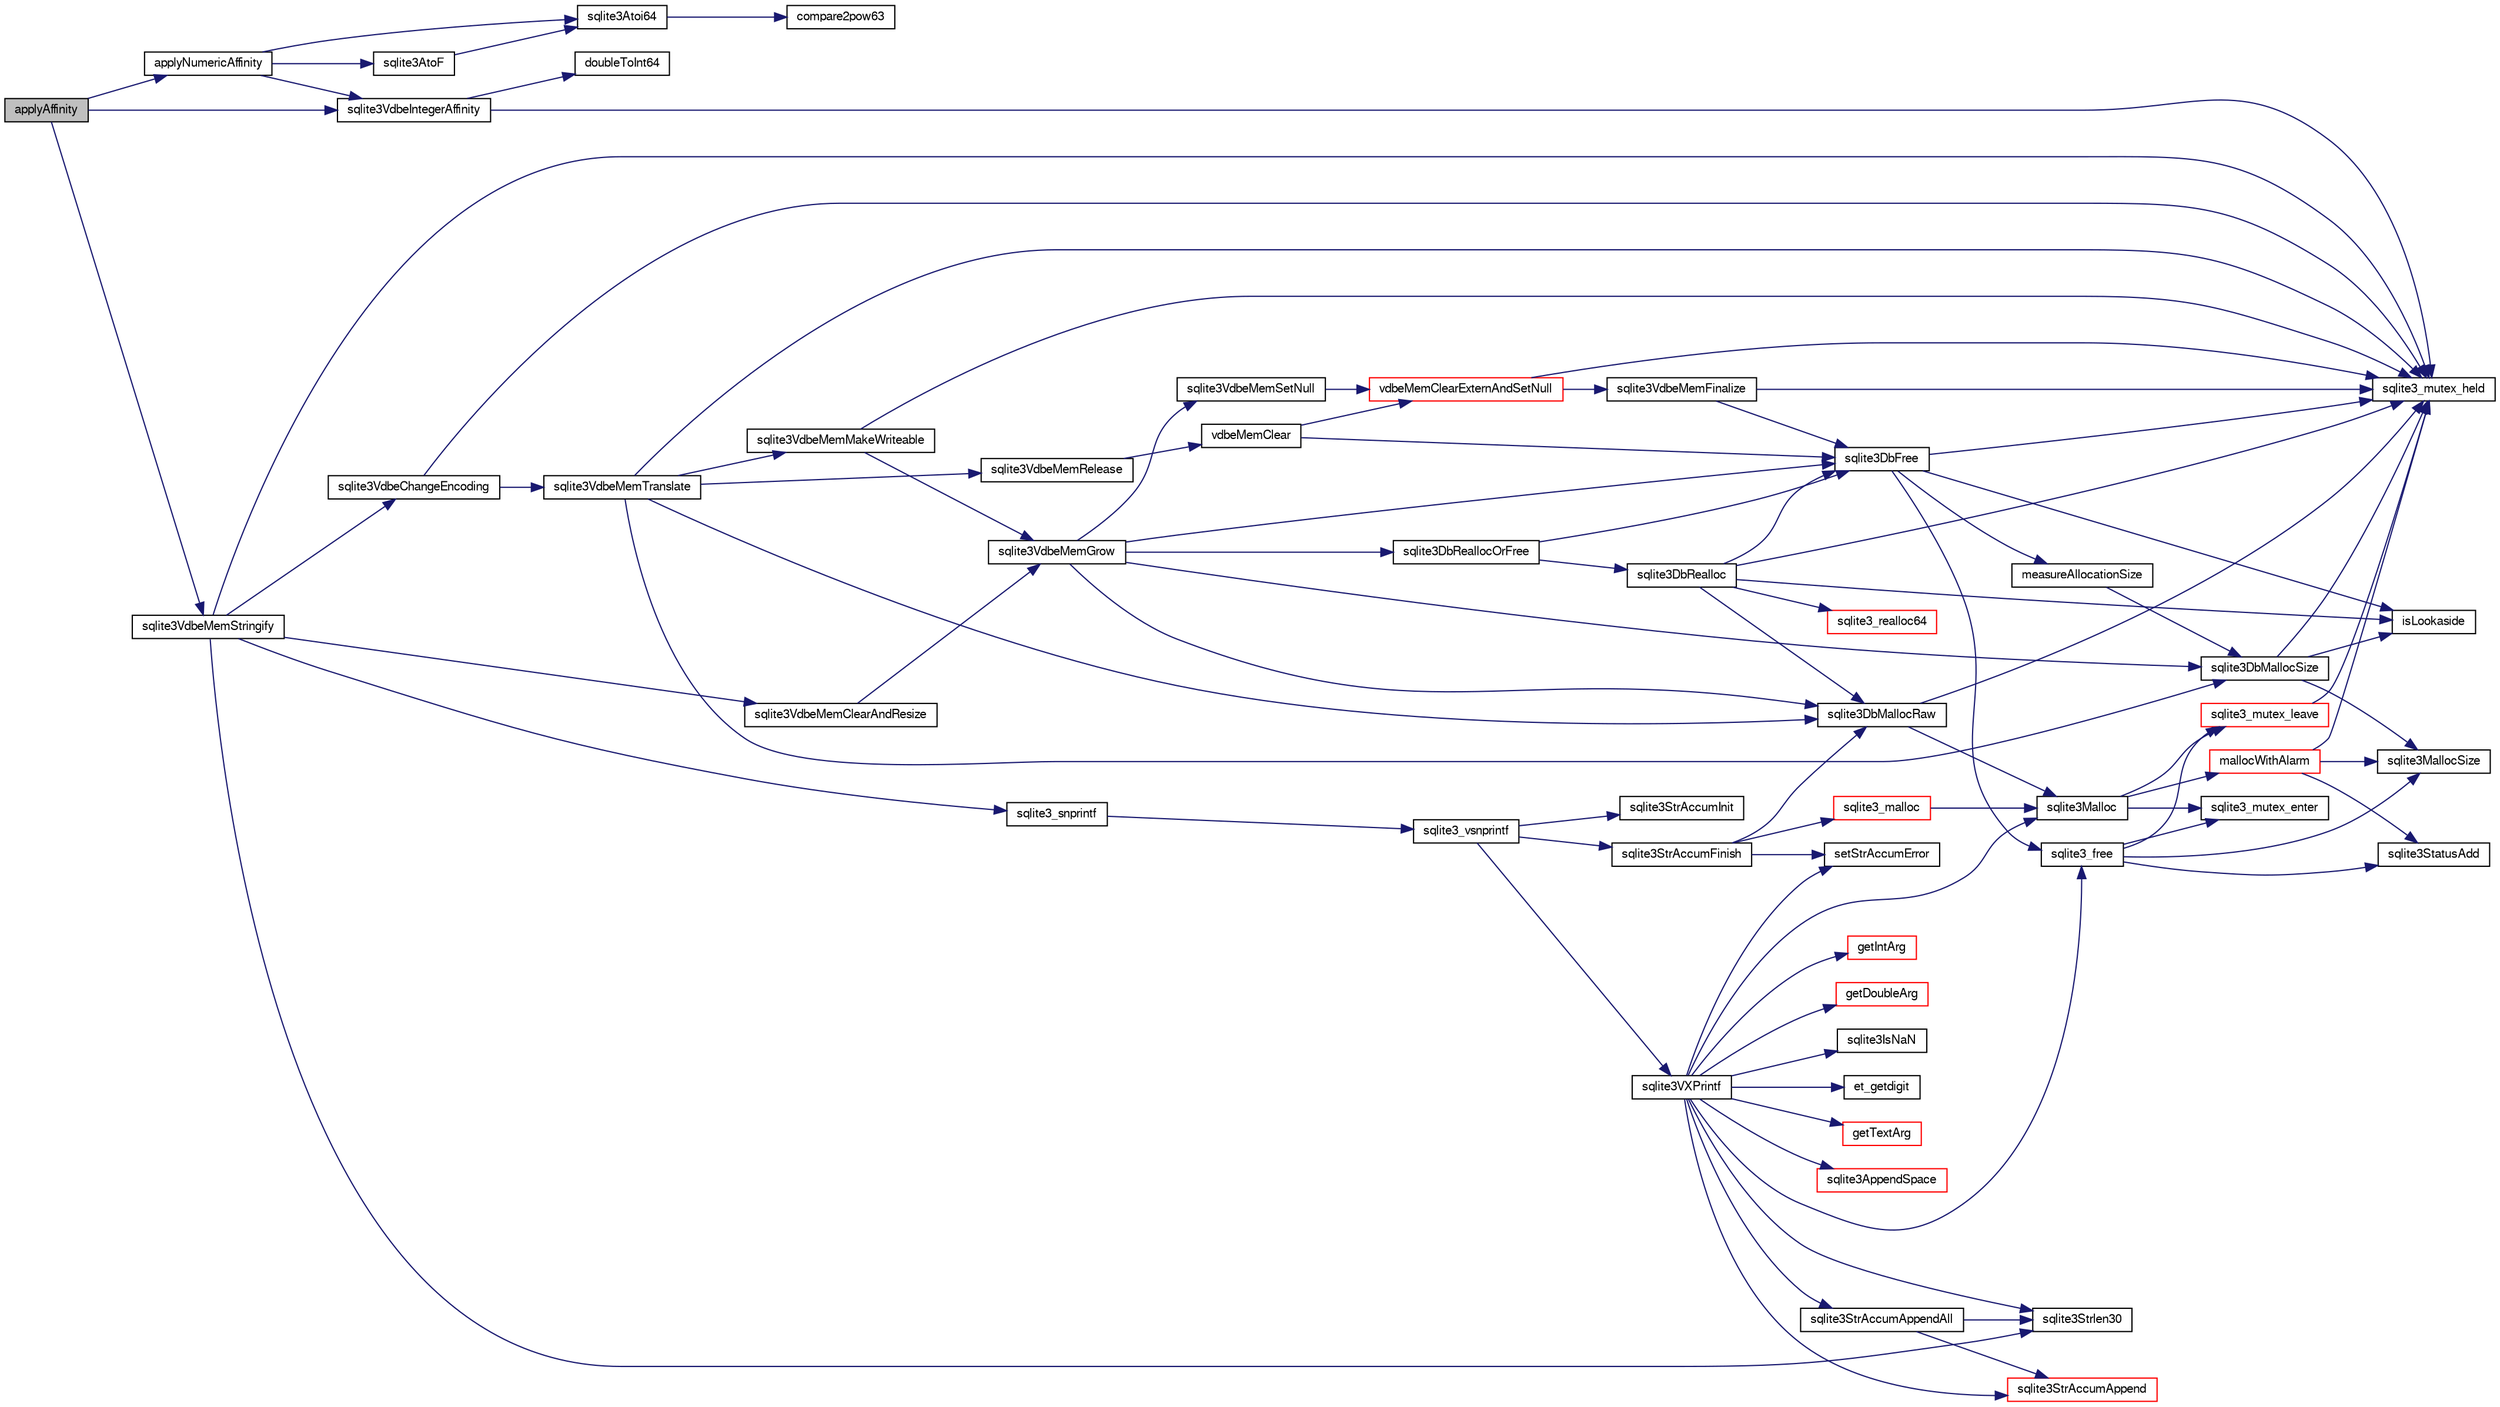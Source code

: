 digraph "applyAffinity"
{
  edge [fontname="FreeSans",fontsize="10",labelfontname="FreeSans",labelfontsize="10"];
  node [fontname="FreeSans",fontsize="10",shape=record];
  rankdir="LR";
  Node11393 [label="applyAffinity",height=0.2,width=0.4,color="black", fillcolor="grey75", style="filled", fontcolor="black"];
  Node11393 -> Node11394 [color="midnightblue",fontsize="10",style="solid",fontname="FreeSans"];
  Node11394 [label="applyNumericAffinity",height=0.2,width=0.4,color="black", fillcolor="white", style="filled",URL="$sqlite3_8c.html#a19b758d1e05ec71a8df088b752a4a8cf"];
  Node11394 -> Node11395 [color="midnightblue",fontsize="10",style="solid",fontname="FreeSans"];
  Node11395 [label="sqlite3AtoF",height=0.2,width=0.4,color="black", fillcolor="white", style="filled",URL="$sqlite3_8c.html#ad2a961fc08942417d977510a1384b6d2"];
  Node11395 -> Node11396 [color="midnightblue",fontsize="10",style="solid",fontname="FreeSans"];
  Node11396 [label="sqlite3Atoi64",height=0.2,width=0.4,color="black", fillcolor="white", style="filled",URL="$sqlite3_8c.html#a5b13083911b3dc0a0b54f43acc686a39"];
  Node11396 -> Node11397 [color="midnightblue",fontsize="10",style="solid",fontname="FreeSans"];
  Node11397 [label="compare2pow63",height=0.2,width=0.4,color="black", fillcolor="white", style="filled",URL="$sqlite3_8c.html#adcbebdd3f570175519922276b83132e0"];
  Node11394 -> Node11396 [color="midnightblue",fontsize="10",style="solid",fontname="FreeSans"];
  Node11394 -> Node11398 [color="midnightblue",fontsize="10",style="solid",fontname="FreeSans"];
  Node11398 [label="sqlite3VdbeIntegerAffinity",height=0.2,width=0.4,color="black", fillcolor="white", style="filled",URL="$sqlite3_8c.html#a759b0a721238608821d378aca432ae32"];
  Node11398 -> Node11399 [color="midnightblue",fontsize="10",style="solid",fontname="FreeSans"];
  Node11399 [label="sqlite3_mutex_held",height=0.2,width=0.4,color="black", fillcolor="white", style="filled",URL="$sqlite3_8c.html#acf77da68932b6bc163c5e68547ecc3e7"];
  Node11398 -> Node11400 [color="midnightblue",fontsize="10",style="solid",fontname="FreeSans"];
  Node11400 [label="doubleToInt64",height=0.2,width=0.4,color="black", fillcolor="white", style="filled",URL="$sqlite3_8c.html#a85975c48e5a38f9b8c99b72eb72ebc44"];
  Node11393 -> Node11398 [color="midnightblue",fontsize="10",style="solid",fontname="FreeSans"];
  Node11393 -> Node11401 [color="midnightblue",fontsize="10",style="solid",fontname="FreeSans"];
  Node11401 [label="sqlite3VdbeMemStringify",height=0.2,width=0.4,color="black", fillcolor="white", style="filled",URL="$sqlite3_8c.html#aaf8a4e6bd1059297d279570e30b7680a"];
  Node11401 -> Node11399 [color="midnightblue",fontsize="10",style="solid",fontname="FreeSans"];
  Node11401 -> Node11402 [color="midnightblue",fontsize="10",style="solid",fontname="FreeSans"];
  Node11402 [label="sqlite3VdbeMemClearAndResize",height=0.2,width=0.4,color="black", fillcolor="white", style="filled",URL="$sqlite3_8c.html#add082be4aa46084ecdf023cfac898231"];
  Node11402 -> Node11403 [color="midnightblue",fontsize="10",style="solid",fontname="FreeSans"];
  Node11403 [label="sqlite3VdbeMemGrow",height=0.2,width=0.4,color="black", fillcolor="white", style="filled",URL="$sqlite3_8c.html#aba753c9690ae0ba31b5100945cf29447"];
  Node11403 -> Node11404 [color="midnightblue",fontsize="10",style="solid",fontname="FreeSans"];
  Node11404 [label="sqlite3DbMallocSize",height=0.2,width=0.4,color="black", fillcolor="white", style="filled",URL="$sqlite3_8c.html#aa397e5a8a03495203a0767abf0a71f86"];
  Node11404 -> Node11405 [color="midnightblue",fontsize="10",style="solid",fontname="FreeSans"];
  Node11405 [label="sqlite3MallocSize",height=0.2,width=0.4,color="black", fillcolor="white", style="filled",URL="$sqlite3_8c.html#acf5d2a5f35270bafb050bd2def576955"];
  Node11404 -> Node11399 [color="midnightblue",fontsize="10",style="solid",fontname="FreeSans"];
  Node11404 -> Node11406 [color="midnightblue",fontsize="10",style="solid",fontname="FreeSans"];
  Node11406 [label="isLookaside",height=0.2,width=0.4,color="black", fillcolor="white", style="filled",URL="$sqlite3_8c.html#a770fa05ff9717b75e16f4d968a77b897"];
  Node11403 -> Node11407 [color="midnightblue",fontsize="10",style="solid",fontname="FreeSans"];
  Node11407 [label="sqlite3DbReallocOrFree",height=0.2,width=0.4,color="black", fillcolor="white", style="filled",URL="$sqlite3_8c.html#a532a9fd62eeb46b61885a0fff075231c"];
  Node11407 -> Node11408 [color="midnightblue",fontsize="10",style="solid",fontname="FreeSans"];
  Node11408 [label="sqlite3DbRealloc",height=0.2,width=0.4,color="black", fillcolor="white", style="filled",URL="$sqlite3_8c.html#ae028f4902a9d29bcaf310ff289ee87dc"];
  Node11408 -> Node11399 [color="midnightblue",fontsize="10",style="solid",fontname="FreeSans"];
  Node11408 -> Node11409 [color="midnightblue",fontsize="10",style="solid",fontname="FreeSans"];
  Node11409 [label="sqlite3DbMallocRaw",height=0.2,width=0.4,color="black", fillcolor="white", style="filled",URL="$sqlite3_8c.html#abbe8be0cf7175e11ddc3e2218fad924e"];
  Node11409 -> Node11399 [color="midnightblue",fontsize="10",style="solid",fontname="FreeSans"];
  Node11409 -> Node11410 [color="midnightblue",fontsize="10",style="solid",fontname="FreeSans"];
  Node11410 [label="sqlite3Malloc",height=0.2,width=0.4,color="black", fillcolor="white", style="filled",URL="$sqlite3_8c.html#a361a2eaa846b1885f123abe46f5d8b2b"];
  Node11410 -> Node11411 [color="midnightblue",fontsize="10",style="solid",fontname="FreeSans"];
  Node11411 [label="sqlite3_mutex_enter",height=0.2,width=0.4,color="black", fillcolor="white", style="filled",URL="$sqlite3_8c.html#a1c12cde690bd89f104de5cbad12a6bf5"];
  Node11410 -> Node11412 [color="midnightblue",fontsize="10",style="solid",fontname="FreeSans"];
  Node11412 [label="mallocWithAlarm",height=0.2,width=0.4,color="red", fillcolor="white", style="filled",URL="$sqlite3_8c.html#ab070d5cf8e48ec8a6a43cf025d48598b"];
  Node11412 -> Node11399 [color="midnightblue",fontsize="10",style="solid",fontname="FreeSans"];
  Node11412 -> Node11405 [color="midnightblue",fontsize="10",style="solid",fontname="FreeSans"];
  Node11412 -> Node11418 [color="midnightblue",fontsize="10",style="solid",fontname="FreeSans"];
  Node11418 [label="sqlite3StatusAdd",height=0.2,width=0.4,color="black", fillcolor="white", style="filled",URL="$sqlite3_8c.html#afa029f93586aeab4cc85360905dae9cd"];
  Node11410 -> Node11416 [color="midnightblue",fontsize="10",style="solid",fontname="FreeSans"];
  Node11416 [label="sqlite3_mutex_leave",height=0.2,width=0.4,color="red", fillcolor="white", style="filled",URL="$sqlite3_8c.html#a5838d235601dbd3c1fa993555c6bcc93"];
  Node11416 -> Node11399 [color="midnightblue",fontsize="10",style="solid",fontname="FreeSans"];
  Node11408 -> Node11406 [color="midnightblue",fontsize="10",style="solid",fontname="FreeSans"];
  Node11408 -> Node11419 [color="midnightblue",fontsize="10",style="solid",fontname="FreeSans"];
  Node11419 [label="sqlite3DbFree",height=0.2,width=0.4,color="black", fillcolor="white", style="filled",URL="$sqlite3_8c.html#ac70ab821a6607b4a1b909582dc37a069"];
  Node11419 -> Node11399 [color="midnightblue",fontsize="10",style="solid",fontname="FreeSans"];
  Node11419 -> Node11420 [color="midnightblue",fontsize="10",style="solid",fontname="FreeSans"];
  Node11420 [label="measureAllocationSize",height=0.2,width=0.4,color="black", fillcolor="white", style="filled",URL="$sqlite3_8c.html#a45731e644a22fdb756e2b6337224217a"];
  Node11420 -> Node11404 [color="midnightblue",fontsize="10",style="solid",fontname="FreeSans"];
  Node11419 -> Node11406 [color="midnightblue",fontsize="10",style="solid",fontname="FreeSans"];
  Node11419 -> Node11421 [color="midnightblue",fontsize="10",style="solid",fontname="FreeSans"];
  Node11421 [label="sqlite3_free",height=0.2,width=0.4,color="black", fillcolor="white", style="filled",URL="$sqlite3_8c.html#a6552349e36a8a691af5487999ab09519"];
  Node11421 -> Node11411 [color="midnightblue",fontsize="10",style="solid",fontname="FreeSans"];
  Node11421 -> Node11418 [color="midnightblue",fontsize="10",style="solid",fontname="FreeSans"];
  Node11421 -> Node11405 [color="midnightblue",fontsize="10",style="solid",fontname="FreeSans"];
  Node11421 -> Node11416 [color="midnightblue",fontsize="10",style="solid",fontname="FreeSans"];
  Node11408 -> Node11422 [color="midnightblue",fontsize="10",style="solid",fontname="FreeSans"];
  Node11422 [label="sqlite3_realloc64",height=0.2,width=0.4,color="red", fillcolor="white", style="filled",URL="$sqlite3_8c.html#a3765a714077ee547e811034236dc9ecd"];
  Node11407 -> Node11419 [color="midnightblue",fontsize="10",style="solid",fontname="FreeSans"];
  Node11403 -> Node11419 [color="midnightblue",fontsize="10",style="solid",fontname="FreeSans"];
  Node11403 -> Node11409 [color="midnightblue",fontsize="10",style="solid",fontname="FreeSans"];
  Node11403 -> Node11529 [color="midnightblue",fontsize="10",style="solid",fontname="FreeSans"];
  Node11529 [label="sqlite3VdbeMemSetNull",height=0.2,width=0.4,color="black", fillcolor="white", style="filled",URL="$sqlite3_8c.html#ae01092c23aebaf8a3ebdf3954609b410"];
  Node11529 -> Node11476 [color="midnightblue",fontsize="10",style="solid",fontname="FreeSans"];
  Node11476 [label="vdbeMemClearExternAndSetNull",height=0.2,width=0.4,color="red", fillcolor="white", style="filled",URL="$sqlite3_8c.html#a29c41a360fb0e86b817777daf061230c"];
  Node11476 -> Node11399 [color="midnightblue",fontsize="10",style="solid",fontname="FreeSans"];
  Node11476 -> Node11477 [color="midnightblue",fontsize="10",style="solid",fontname="FreeSans"];
  Node11477 [label="sqlite3VdbeMemFinalize",height=0.2,width=0.4,color="black", fillcolor="white", style="filled",URL="$sqlite3_8c.html#a2568220f48ddef81b1c43e401042d9d2"];
  Node11477 -> Node11399 [color="midnightblue",fontsize="10",style="solid",fontname="FreeSans"];
  Node11477 -> Node11419 [color="midnightblue",fontsize="10",style="solid",fontname="FreeSans"];
  Node11401 -> Node11596 [color="midnightblue",fontsize="10",style="solid",fontname="FreeSans"];
  Node11596 [label="sqlite3_snprintf",height=0.2,width=0.4,color="black", fillcolor="white", style="filled",URL="$sqlite3_8c.html#aa2695a752e971577f5784122f2013c40"];
  Node11596 -> Node11597 [color="midnightblue",fontsize="10",style="solid",fontname="FreeSans"];
  Node11597 [label="sqlite3_vsnprintf",height=0.2,width=0.4,color="black", fillcolor="white", style="filled",URL="$sqlite3_8c.html#a0862c03aea71d62847e452aa655add42"];
  Node11597 -> Node11448 [color="midnightblue",fontsize="10",style="solid",fontname="FreeSans"];
  Node11448 [label="sqlite3StrAccumInit",height=0.2,width=0.4,color="black", fillcolor="white", style="filled",URL="$sqlite3_8c.html#aabf95e113b9d54d519cd15a56215f560"];
  Node11597 -> Node11449 [color="midnightblue",fontsize="10",style="solid",fontname="FreeSans"];
  Node11449 [label="sqlite3VXPrintf",height=0.2,width=0.4,color="black", fillcolor="white", style="filled",URL="$sqlite3_8c.html#a63c25806c9bd4a2b76f9a0eb232c6bde"];
  Node11449 -> Node11450 [color="midnightblue",fontsize="10",style="solid",fontname="FreeSans"];
  Node11450 [label="sqlite3StrAccumAppend",height=0.2,width=0.4,color="red", fillcolor="white", style="filled",URL="$sqlite3_8c.html#a56664fa33def33c5a5245b623441d5e0"];
  Node11449 -> Node11457 [color="midnightblue",fontsize="10",style="solid",fontname="FreeSans"];
  Node11457 [label="getIntArg",height=0.2,width=0.4,color="red", fillcolor="white", style="filled",URL="$sqlite3_8c.html#abff258963dbd9205fb299851a64c67be"];
  Node11449 -> Node11410 [color="midnightblue",fontsize="10",style="solid",fontname="FreeSans"];
  Node11449 -> Node11453 [color="midnightblue",fontsize="10",style="solid",fontname="FreeSans"];
  Node11453 [label="setStrAccumError",height=0.2,width=0.4,color="black", fillcolor="white", style="filled",URL="$sqlite3_8c.html#a3dc479a1fc8ba1ab8edfe51f8a0b102c"];
  Node11449 -> Node11460 [color="midnightblue",fontsize="10",style="solid",fontname="FreeSans"];
  Node11460 [label="getDoubleArg",height=0.2,width=0.4,color="red", fillcolor="white", style="filled",URL="$sqlite3_8c.html#a1cf25120072c85bd261983b24c12c3d9"];
  Node11449 -> Node11463 [color="midnightblue",fontsize="10",style="solid",fontname="FreeSans"];
  Node11463 [label="sqlite3IsNaN",height=0.2,width=0.4,color="black", fillcolor="white", style="filled",URL="$sqlite3_8c.html#aed4d78203877c3486765ccbc7feebb50"];
  Node11449 -> Node11464 [color="midnightblue",fontsize="10",style="solid",fontname="FreeSans"];
  Node11464 [label="sqlite3Strlen30",height=0.2,width=0.4,color="black", fillcolor="white", style="filled",URL="$sqlite3_8c.html#a3dcd80ba41f1a308193dee74857b62a7"];
  Node11449 -> Node11465 [color="midnightblue",fontsize="10",style="solid",fontname="FreeSans"];
  Node11465 [label="et_getdigit",height=0.2,width=0.4,color="black", fillcolor="white", style="filled",URL="$sqlite3_8c.html#a40c5a308749ad07cc2397a53e081bff0"];
  Node11449 -> Node11466 [color="midnightblue",fontsize="10",style="solid",fontname="FreeSans"];
  Node11466 [label="getTextArg",height=0.2,width=0.4,color="red", fillcolor="white", style="filled",URL="$sqlite3_8c.html#afbb41850423ef20071cefaab0431e04d"];
  Node11449 -> Node11481 [color="midnightblue",fontsize="10",style="solid",fontname="FreeSans"];
  Node11481 [label="sqlite3StrAccumAppendAll",height=0.2,width=0.4,color="black", fillcolor="white", style="filled",URL="$sqlite3_8c.html#acaf8f3e4f99a3c3a4a77e9c987547289"];
  Node11481 -> Node11450 [color="midnightblue",fontsize="10",style="solid",fontname="FreeSans"];
  Node11481 -> Node11464 [color="midnightblue",fontsize="10",style="solid",fontname="FreeSans"];
  Node11449 -> Node11482 [color="midnightblue",fontsize="10",style="solid",fontname="FreeSans"];
  Node11482 [label="sqlite3AppendSpace",height=0.2,width=0.4,color="red", fillcolor="white", style="filled",URL="$sqlite3_8c.html#aefd38a5afc0020d4a93855c3ee7c63a8"];
  Node11449 -> Node11421 [color="midnightblue",fontsize="10",style="solid",fontname="FreeSans"];
  Node11597 -> Node11483 [color="midnightblue",fontsize="10",style="solid",fontname="FreeSans"];
  Node11483 [label="sqlite3StrAccumFinish",height=0.2,width=0.4,color="black", fillcolor="white", style="filled",URL="$sqlite3_8c.html#adb7f26b10ac1b847db6f000ef4c2e2ba"];
  Node11483 -> Node11409 [color="midnightblue",fontsize="10",style="solid",fontname="FreeSans"];
  Node11483 -> Node11484 [color="midnightblue",fontsize="10",style="solid",fontname="FreeSans"];
  Node11484 [label="sqlite3_malloc",height=0.2,width=0.4,color="red", fillcolor="white", style="filled",URL="$sqlite3_8c.html#ac79dba55fc32b6a840cf5a9769bce7cd"];
  Node11484 -> Node11410 [color="midnightblue",fontsize="10",style="solid",fontname="FreeSans"];
  Node11483 -> Node11453 [color="midnightblue",fontsize="10",style="solid",fontname="FreeSans"];
  Node11401 -> Node11464 [color="midnightblue",fontsize="10",style="solid",fontname="FreeSans"];
  Node11401 -> Node11471 [color="midnightblue",fontsize="10",style="solid",fontname="FreeSans"];
  Node11471 [label="sqlite3VdbeChangeEncoding",height=0.2,width=0.4,color="black", fillcolor="white", style="filled",URL="$sqlite3_8c.html#aa7cf8e488bf8cf9ec18528f52a40de31"];
  Node11471 -> Node11399 [color="midnightblue",fontsize="10",style="solid",fontname="FreeSans"];
  Node11471 -> Node11472 [color="midnightblue",fontsize="10",style="solid",fontname="FreeSans"];
  Node11472 [label="sqlite3VdbeMemTranslate",height=0.2,width=0.4,color="black", fillcolor="white", style="filled",URL="$sqlite3_8c.html#adc5f07459f00d96ec7591be255d029f5"];
  Node11472 -> Node11399 [color="midnightblue",fontsize="10",style="solid",fontname="FreeSans"];
  Node11472 -> Node11473 [color="midnightblue",fontsize="10",style="solid",fontname="FreeSans"];
  Node11473 [label="sqlite3VdbeMemMakeWriteable",height=0.2,width=0.4,color="black", fillcolor="white", style="filled",URL="$sqlite3_8c.html#afabdd8032205a36c69ad191c6bbb6a34"];
  Node11473 -> Node11399 [color="midnightblue",fontsize="10",style="solid",fontname="FreeSans"];
  Node11473 -> Node11403 [color="midnightblue",fontsize="10",style="solid",fontname="FreeSans"];
  Node11472 -> Node11409 [color="midnightblue",fontsize="10",style="solid",fontname="FreeSans"];
  Node11472 -> Node11474 [color="midnightblue",fontsize="10",style="solid",fontname="FreeSans"];
  Node11474 [label="sqlite3VdbeMemRelease",height=0.2,width=0.4,color="black", fillcolor="white", style="filled",URL="$sqlite3_8c.html#a90606361dbeba88159fd6ff03fcc10cc"];
  Node11474 -> Node11475 [color="midnightblue",fontsize="10",style="solid",fontname="FreeSans"];
  Node11475 [label="vdbeMemClear",height=0.2,width=0.4,color="black", fillcolor="white", style="filled",URL="$sqlite3_8c.html#a489eef6e55ad0dadf67578726b935d12"];
  Node11475 -> Node11476 [color="midnightblue",fontsize="10",style="solid",fontname="FreeSans"];
  Node11475 -> Node11419 [color="midnightblue",fontsize="10",style="solid",fontname="FreeSans"];
  Node11472 -> Node11404 [color="midnightblue",fontsize="10",style="solid",fontname="FreeSans"];
}
